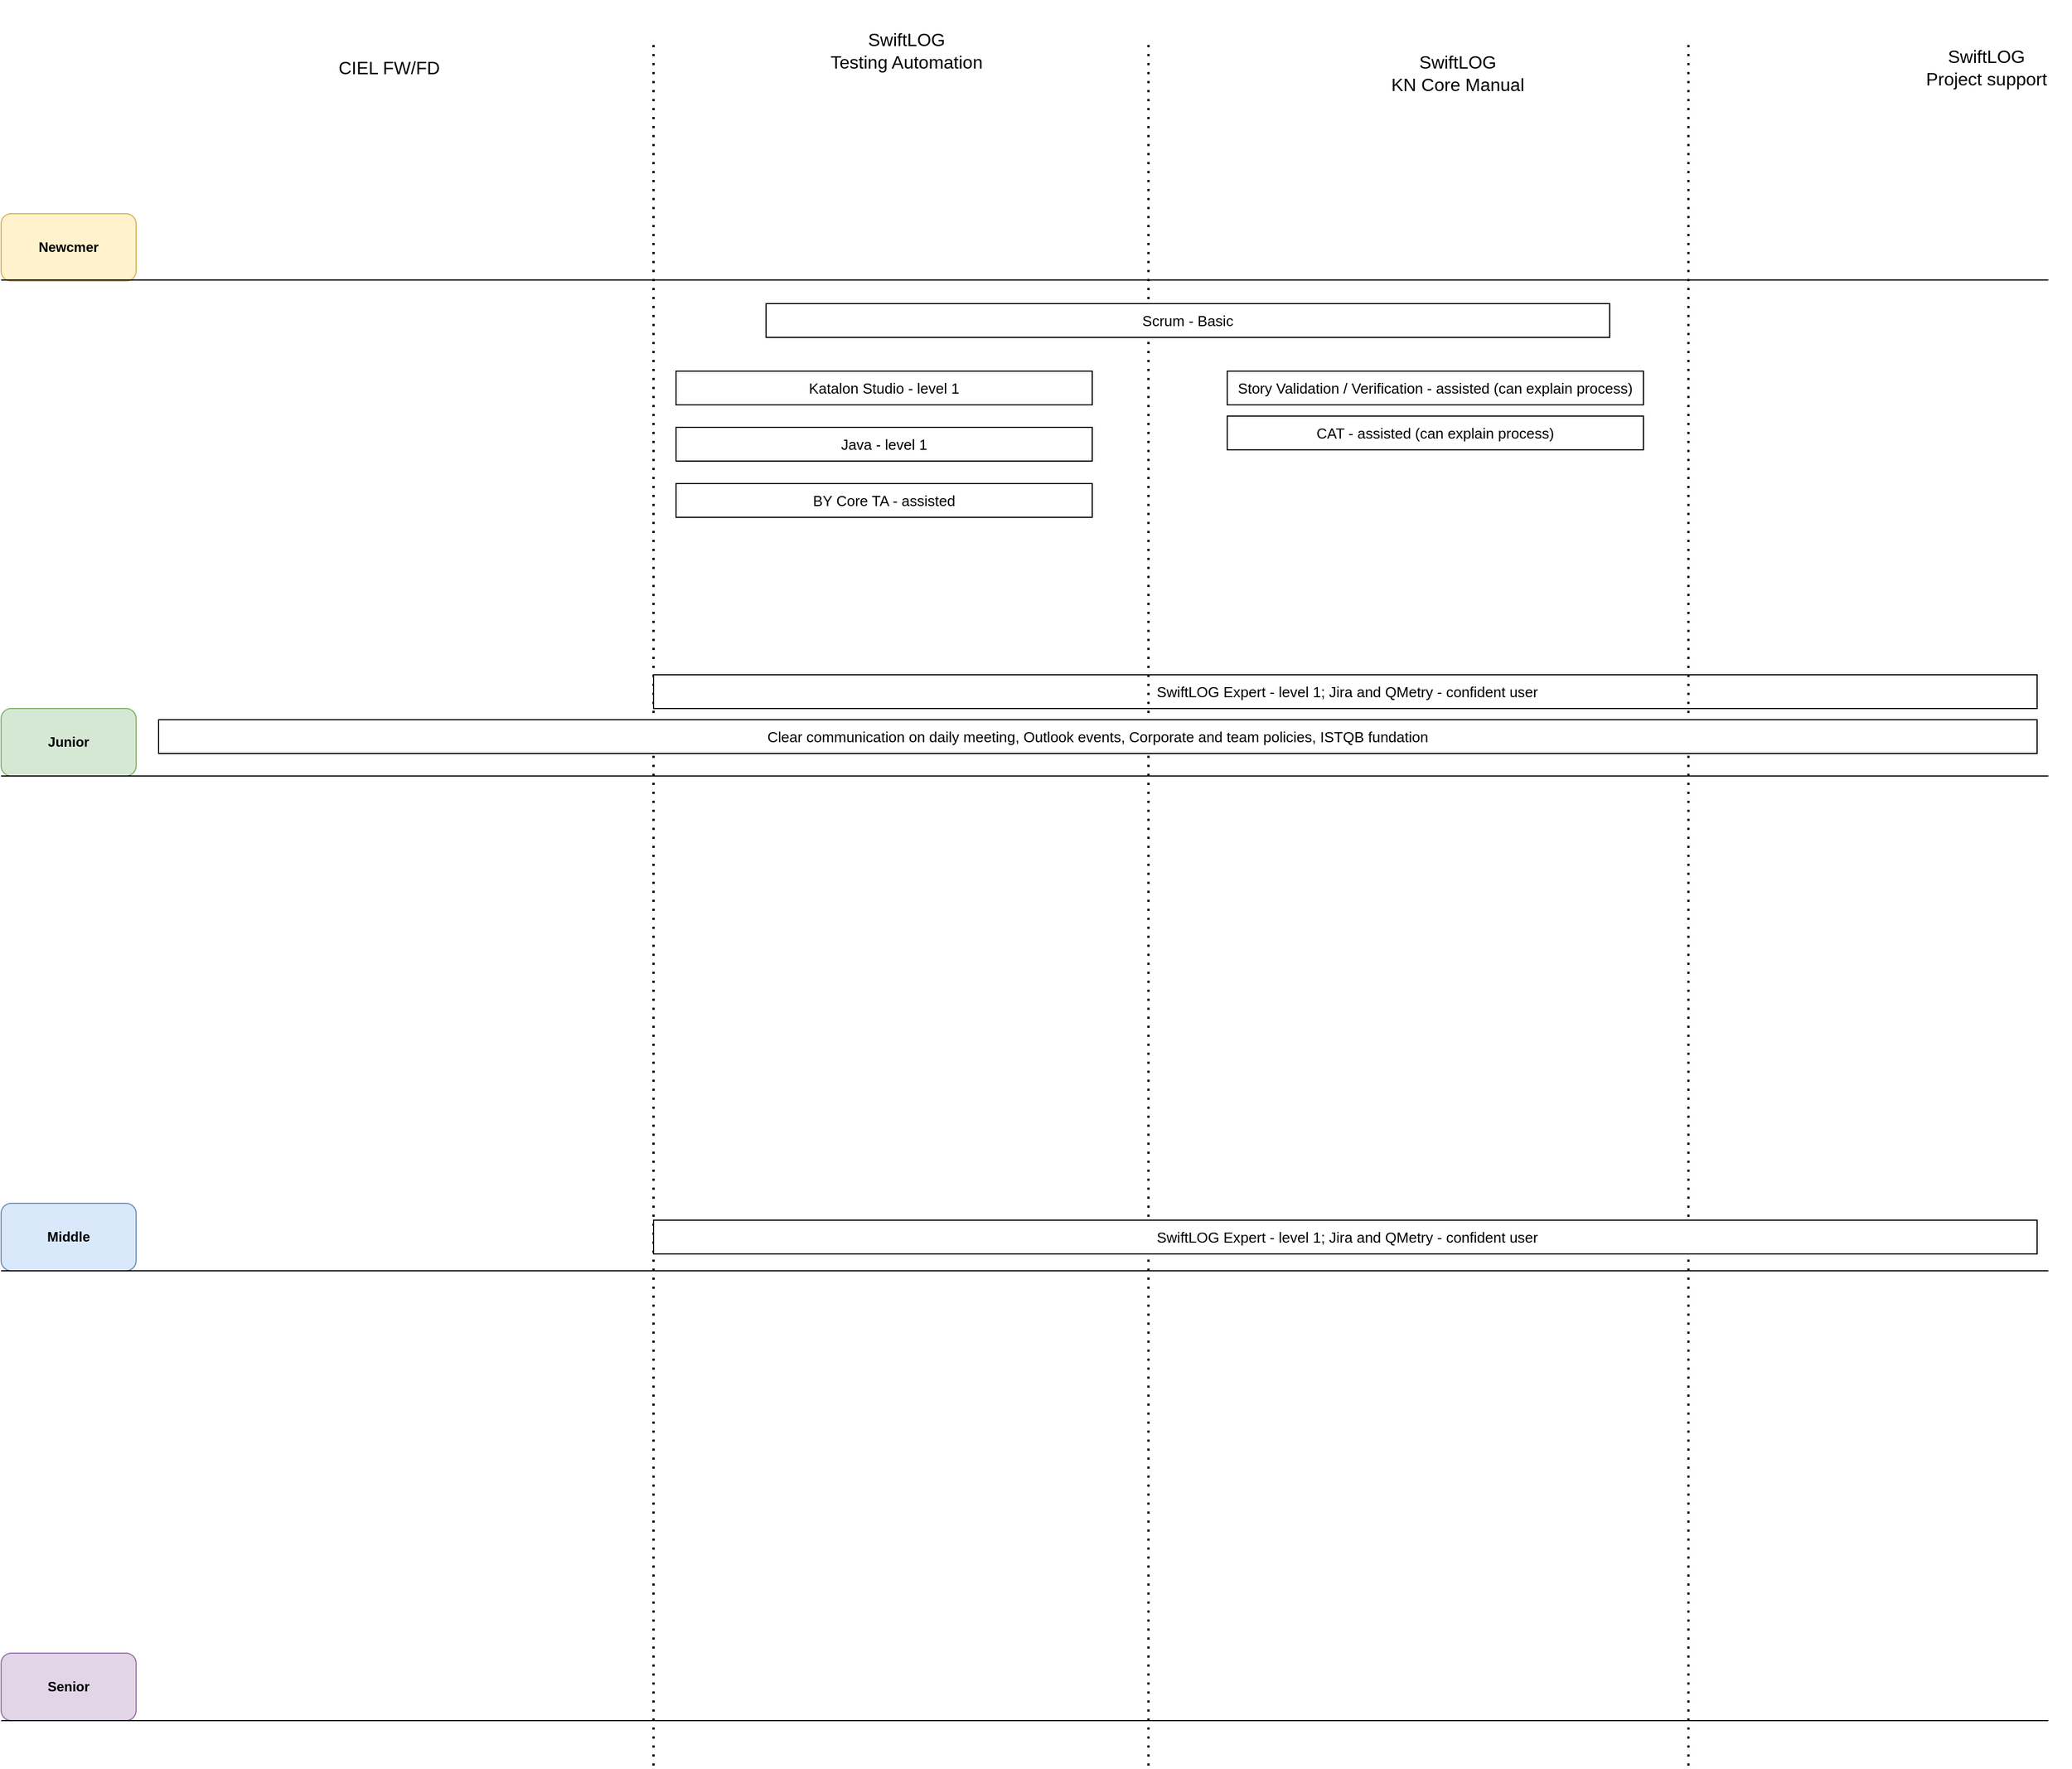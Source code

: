 <mxfile version="14.1.8" type="github">
  <diagram id="ly4MDSIOVdC90xhhTguV" name="Page-1">
    <mxGraphModel dx="2591" dy="1618" grid="1" gridSize="10" guides="1" tooltips="1" connect="1" arrows="1" fold="1" page="1" pageScale="1" pageWidth="1169" pageHeight="827" math="0" shadow="0">
      <root>
        <mxCell id="0" />
        <mxCell id="1" parent="0" />
        <mxCell id="fvxduAXiwiB08SMU0QuC-10" value="Junior" style="rounded=1;whiteSpace=wrap;html=1;fillColor=#d5e8d4;strokeColor=#82b366;fontStyle=1" parent="1" vertex="1">
          <mxGeometry x="-140" y="380" width="120" height="60" as="geometry" />
        </mxCell>
        <mxCell id="fvxduAXiwiB08SMU0QuC-20" value="&lt;div&gt;SwiftLOG&lt;/div&gt;&lt;div&gt;KN Core Manual&lt;br&gt;&lt;/div&gt;" style="text;html=1;strokeColor=none;fillColor=none;align=center;verticalAlign=middle;whiteSpace=wrap;rounded=0;fontSize=16;" parent="1" vertex="1">
          <mxGeometry x="1080" y="-230" width="150" height="90" as="geometry" />
        </mxCell>
        <mxCell id="fvxduAXiwiB08SMU0QuC-21" value="&lt;div&gt;CIEL FW/FD&lt;br&gt;&lt;/div&gt;" style="text;html=1;strokeColor=none;fillColor=none;align=center;verticalAlign=middle;whiteSpace=wrap;rounded=0;fontSize=16;" parent="1" vertex="1">
          <mxGeometry x="120" y="-220" width="170" height="60" as="geometry" />
        </mxCell>
        <mxCell id="fvxduAXiwiB08SMU0QuC-24" value="&lt;div&gt;SwiftLOG&lt;/div&gt;&lt;div&gt;Project support&lt;br&gt;&lt;/div&gt;" style="text;html=1;strokeColor=none;fillColor=none;align=center;verticalAlign=middle;whiteSpace=wrap;rounded=0;fontSize=16;" parent="1" vertex="1">
          <mxGeometry x="1550" y="-235" width="150" height="90" as="geometry" />
        </mxCell>
        <mxCell id="6fR9PWwe6Vml2NNr3BCg-1" value="&lt;div&gt;SwiftLOG&lt;/div&gt;&lt;div&gt;Testing Automation&lt;br&gt;&lt;/div&gt;" style="text;html=1;strokeColor=none;fillColor=none;align=center;verticalAlign=middle;whiteSpace=wrap;rounded=0;fontSize=16;" parent="1" vertex="1">
          <mxGeometry x="590" y="-250" width="150" height="90" as="geometry" />
        </mxCell>
        <mxCell id="6fR9PWwe6Vml2NNr3BCg-2" value="" style="endArrow=none;html=1;exitX=0;exitY=1;exitDx=0;exitDy=0;" parent="1" source="fvxduAXiwiB08SMU0QuC-10" edge="1">
          <mxGeometry width="50" height="50" relative="1" as="geometry">
            <mxPoint x="10" y="440" as="sourcePoint" />
            <mxPoint x="1680" y="440" as="targetPoint" />
          </mxGeometry>
        </mxCell>
        <mxCell id="6fR9PWwe6Vml2NNr3BCg-3" value="Newcmer" style="rounded=1;whiteSpace=wrap;html=1;fillColor=#fff2cc;strokeColor=#d6b656;fontStyle=1" parent="1" vertex="1">
          <mxGeometry x="-140" y="-60" width="120" height="60" as="geometry" />
        </mxCell>
        <mxCell id="6fR9PWwe6Vml2NNr3BCg-5" value="" style="endArrow=none;html=1;exitX=0;exitY=1;exitDx=0;exitDy=0;" parent="1" edge="1">
          <mxGeometry width="50" height="50" relative="1" as="geometry">
            <mxPoint x="-140" y="-1" as="sourcePoint" />
            <mxPoint x="1680" y="-1" as="targetPoint" />
          </mxGeometry>
        </mxCell>
        <mxCell id="6fR9PWwe6Vml2NNr3BCg-6" value="" style="endArrow=none;dashed=1;html=1;dashPattern=1 3;strokeWidth=2;" parent="1" edge="1">
          <mxGeometry width="50" height="50" relative="1" as="geometry">
            <mxPoint x="440" y="1320" as="sourcePoint" />
            <mxPoint x="440" y="-210" as="targetPoint" />
          </mxGeometry>
        </mxCell>
        <mxCell id="6fR9PWwe6Vml2NNr3BCg-7" value="&amp;nbsp;SwiftLOG Expert - level 1; Jira and QMetry - confident user " style="rounded=0;whiteSpace=wrap;html=1;fontSize=13;" parent="1" vertex="1">
          <mxGeometry x="440" y="350" width="1230" height="30" as="geometry" />
        </mxCell>
        <mxCell id="6fR9PWwe6Vml2NNr3BCg-9" value="Middle" style="rounded=1;whiteSpace=wrap;html=1;fillColor=#dae8fc;strokeColor=#6c8ebf;fontStyle=1" parent="1" vertex="1">
          <mxGeometry x="-140" y="820" width="120" height="60" as="geometry" />
        </mxCell>
        <mxCell id="6fR9PWwe6Vml2NNr3BCg-10" value="" style="endArrow=none;html=1;exitX=0;exitY=1;exitDx=0;exitDy=0;" parent="1" source="6fR9PWwe6Vml2NNr3BCg-9" edge="1">
          <mxGeometry width="50" height="50" relative="1" as="geometry">
            <mxPoint x="10" y="880" as="sourcePoint" />
            <mxPoint x="1680" y="880" as="targetPoint" />
          </mxGeometry>
        </mxCell>
        <mxCell id="6fR9PWwe6Vml2NNr3BCg-11" value="Senior" style="rounded=1;whiteSpace=wrap;html=1;fillColor=#e1d5e7;strokeColor=#9673a6;fontStyle=1" parent="1" vertex="1">
          <mxGeometry x="-140" y="1220" width="120" height="60" as="geometry" />
        </mxCell>
        <mxCell id="6fR9PWwe6Vml2NNr3BCg-12" value="" style="endArrow=none;html=1;exitX=0;exitY=1;exitDx=0;exitDy=0;" parent="1" source="6fR9PWwe6Vml2NNr3BCg-11" edge="1">
          <mxGeometry width="50" height="50" relative="1" as="geometry">
            <mxPoint x="10" y="1280" as="sourcePoint" />
            <mxPoint x="1680" y="1280" as="targetPoint" />
          </mxGeometry>
        </mxCell>
        <mxCell id="6fR9PWwe6Vml2NNr3BCg-13" value="" style="endArrow=none;dashed=1;html=1;dashPattern=1 3;strokeWidth=2;" parent="1" edge="1">
          <mxGeometry width="50" height="50" relative="1" as="geometry">
            <mxPoint x="880" y="1320.0" as="sourcePoint" />
            <mxPoint x="880" y="-210" as="targetPoint" />
          </mxGeometry>
        </mxCell>
        <mxCell id="6fR9PWwe6Vml2NNr3BCg-14" value="" style="endArrow=none;dashed=1;html=1;dashPattern=1 3;strokeWidth=2;" parent="1" edge="1">
          <mxGeometry width="50" height="50" relative="1" as="geometry">
            <mxPoint x="1360" y="1320.0" as="sourcePoint" />
            <mxPoint x="1360" y="-210" as="targetPoint" />
          </mxGeometry>
        </mxCell>
        <mxCell id="o-TpeNITcfCAAyTC0CNA-1" value="Scrum - Basic" style="rounded=0;whiteSpace=wrap;html=1;fontSize=13;" parent="1" vertex="1">
          <mxGeometry x="540" y="20" width="750" height="30" as="geometry" />
        </mxCell>
        <mxCell id="o-TpeNITcfCAAyTC0CNA-2" value="Story Validation / Verification - assisted (can explain process)" style="rounded=0;whiteSpace=wrap;html=1;fontSize=13;" parent="1" vertex="1">
          <mxGeometry x="950" y="80" width="370" height="30" as="geometry" />
        </mxCell>
        <mxCell id="o-TpeNITcfCAAyTC0CNA-3" value="CAT - assisted (can explain process)" style="rounded=0;whiteSpace=wrap;html=1;fontSize=13;" parent="1" vertex="1">
          <mxGeometry x="950" y="120" width="370" height="30" as="geometry" />
        </mxCell>
        <mxCell id="o-TpeNITcfCAAyTC0CNA-5" value="Clear communication on daily meeting, Outlook events, Corporate and team policies, ISTQB fundation " style="rounded=0;whiteSpace=wrap;html=1;fontSize=13;" parent="1" vertex="1">
          <mxGeometry y="390" width="1670" height="30" as="geometry" />
        </mxCell>
        <mxCell id="o-TpeNITcfCAAyTC0CNA-8" value="Katalon Studio - level 1" style="rounded=0;whiteSpace=wrap;html=1;fontSize=13;" parent="1" vertex="1">
          <mxGeometry x="460" y="80" width="370" height="30" as="geometry" />
        </mxCell>
        <mxCell id="o-TpeNITcfCAAyTC0CNA-9" value="Java - level 1" style="rounded=0;whiteSpace=wrap;html=1;fontSize=13;" parent="1" vertex="1">
          <mxGeometry x="460" y="130" width="370" height="30" as="geometry" />
        </mxCell>
        <mxCell id="o-TpeNITcfCAAyTC0CNA-10" value="BY Core TA - assisted" style="rounded=0;whiteSpace=wrap;html=1;fontSize=13;" parent="1" vertex="1">
          <mxGeometry x="460" y="180" width="370" height="30" as="geometry" />
        </mxCell>
        <mxCell id="vtfD7wpbm-6Hu6kyPNYN-1" value="&amp;nbsp;SwiftLOG Expert - level 1; Jira and QMetry - confident user " style="rounded=0;whiteSpace=wrap;html=1;fontSize=13;" vertex="1" parent="1">
          <mxGeometry x="440" y="835" width="1230" height="30" as="geometry" />
        </mxCell>
      </root>
    </mxGraphModel>
  </diagram>
</mxfile>

